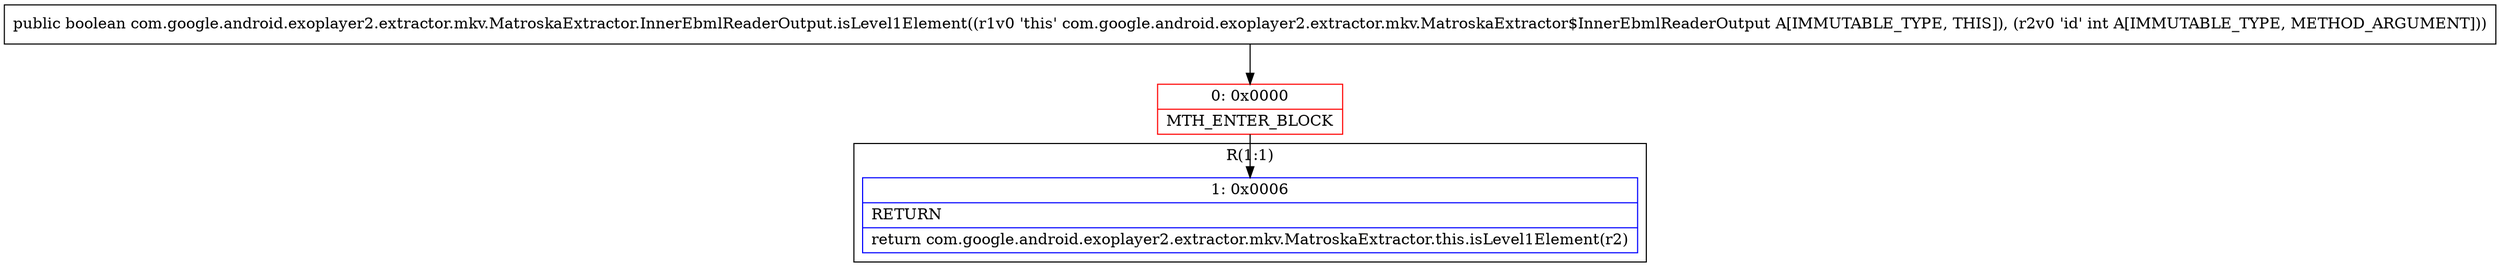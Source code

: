 digraph "CFG forcom.google.android.exoplayer2.extractor.mkv.MatroskaExtractor.InnerEbmlReaderOutput.isLevel1Element(I)Z" {
subgraph cluster_Region_208871862 {
label = "R(1:1)";
node [shape=record,color=blue];
Node_1 [shape=record,label="{1\:\ 0x0006|RETURN\l|return com.google.android.exoplayer2.extractor.mkv.MatroskaExtractor.this.isLevel1Element(r2)\l}"];
}
Node_0 [shape=record,color=red,label="{0\:\ 0x0000|MTH_ENTER_BLOCK\l}"];
MethodNode[shape=record,label="{public boolean com.google.android.exoplayer2.extractor.mkv.MatroskaExtractor.InnerEbmlReaderOutput.isLevel1Element((r1v0 'this' com.google.android.exoplayer2.extractor.mkv.MatroskaExtractor$InnerEbmlReaderOutput A[IMMUTABLE_TYPE, THIS]), (r2v0 'id' int A[IMMUTABLE_TYPE, METHOD_ARGUMENT])) }"];
MethodNode -> Node_0;
Node_0 -> Node_1;
}

